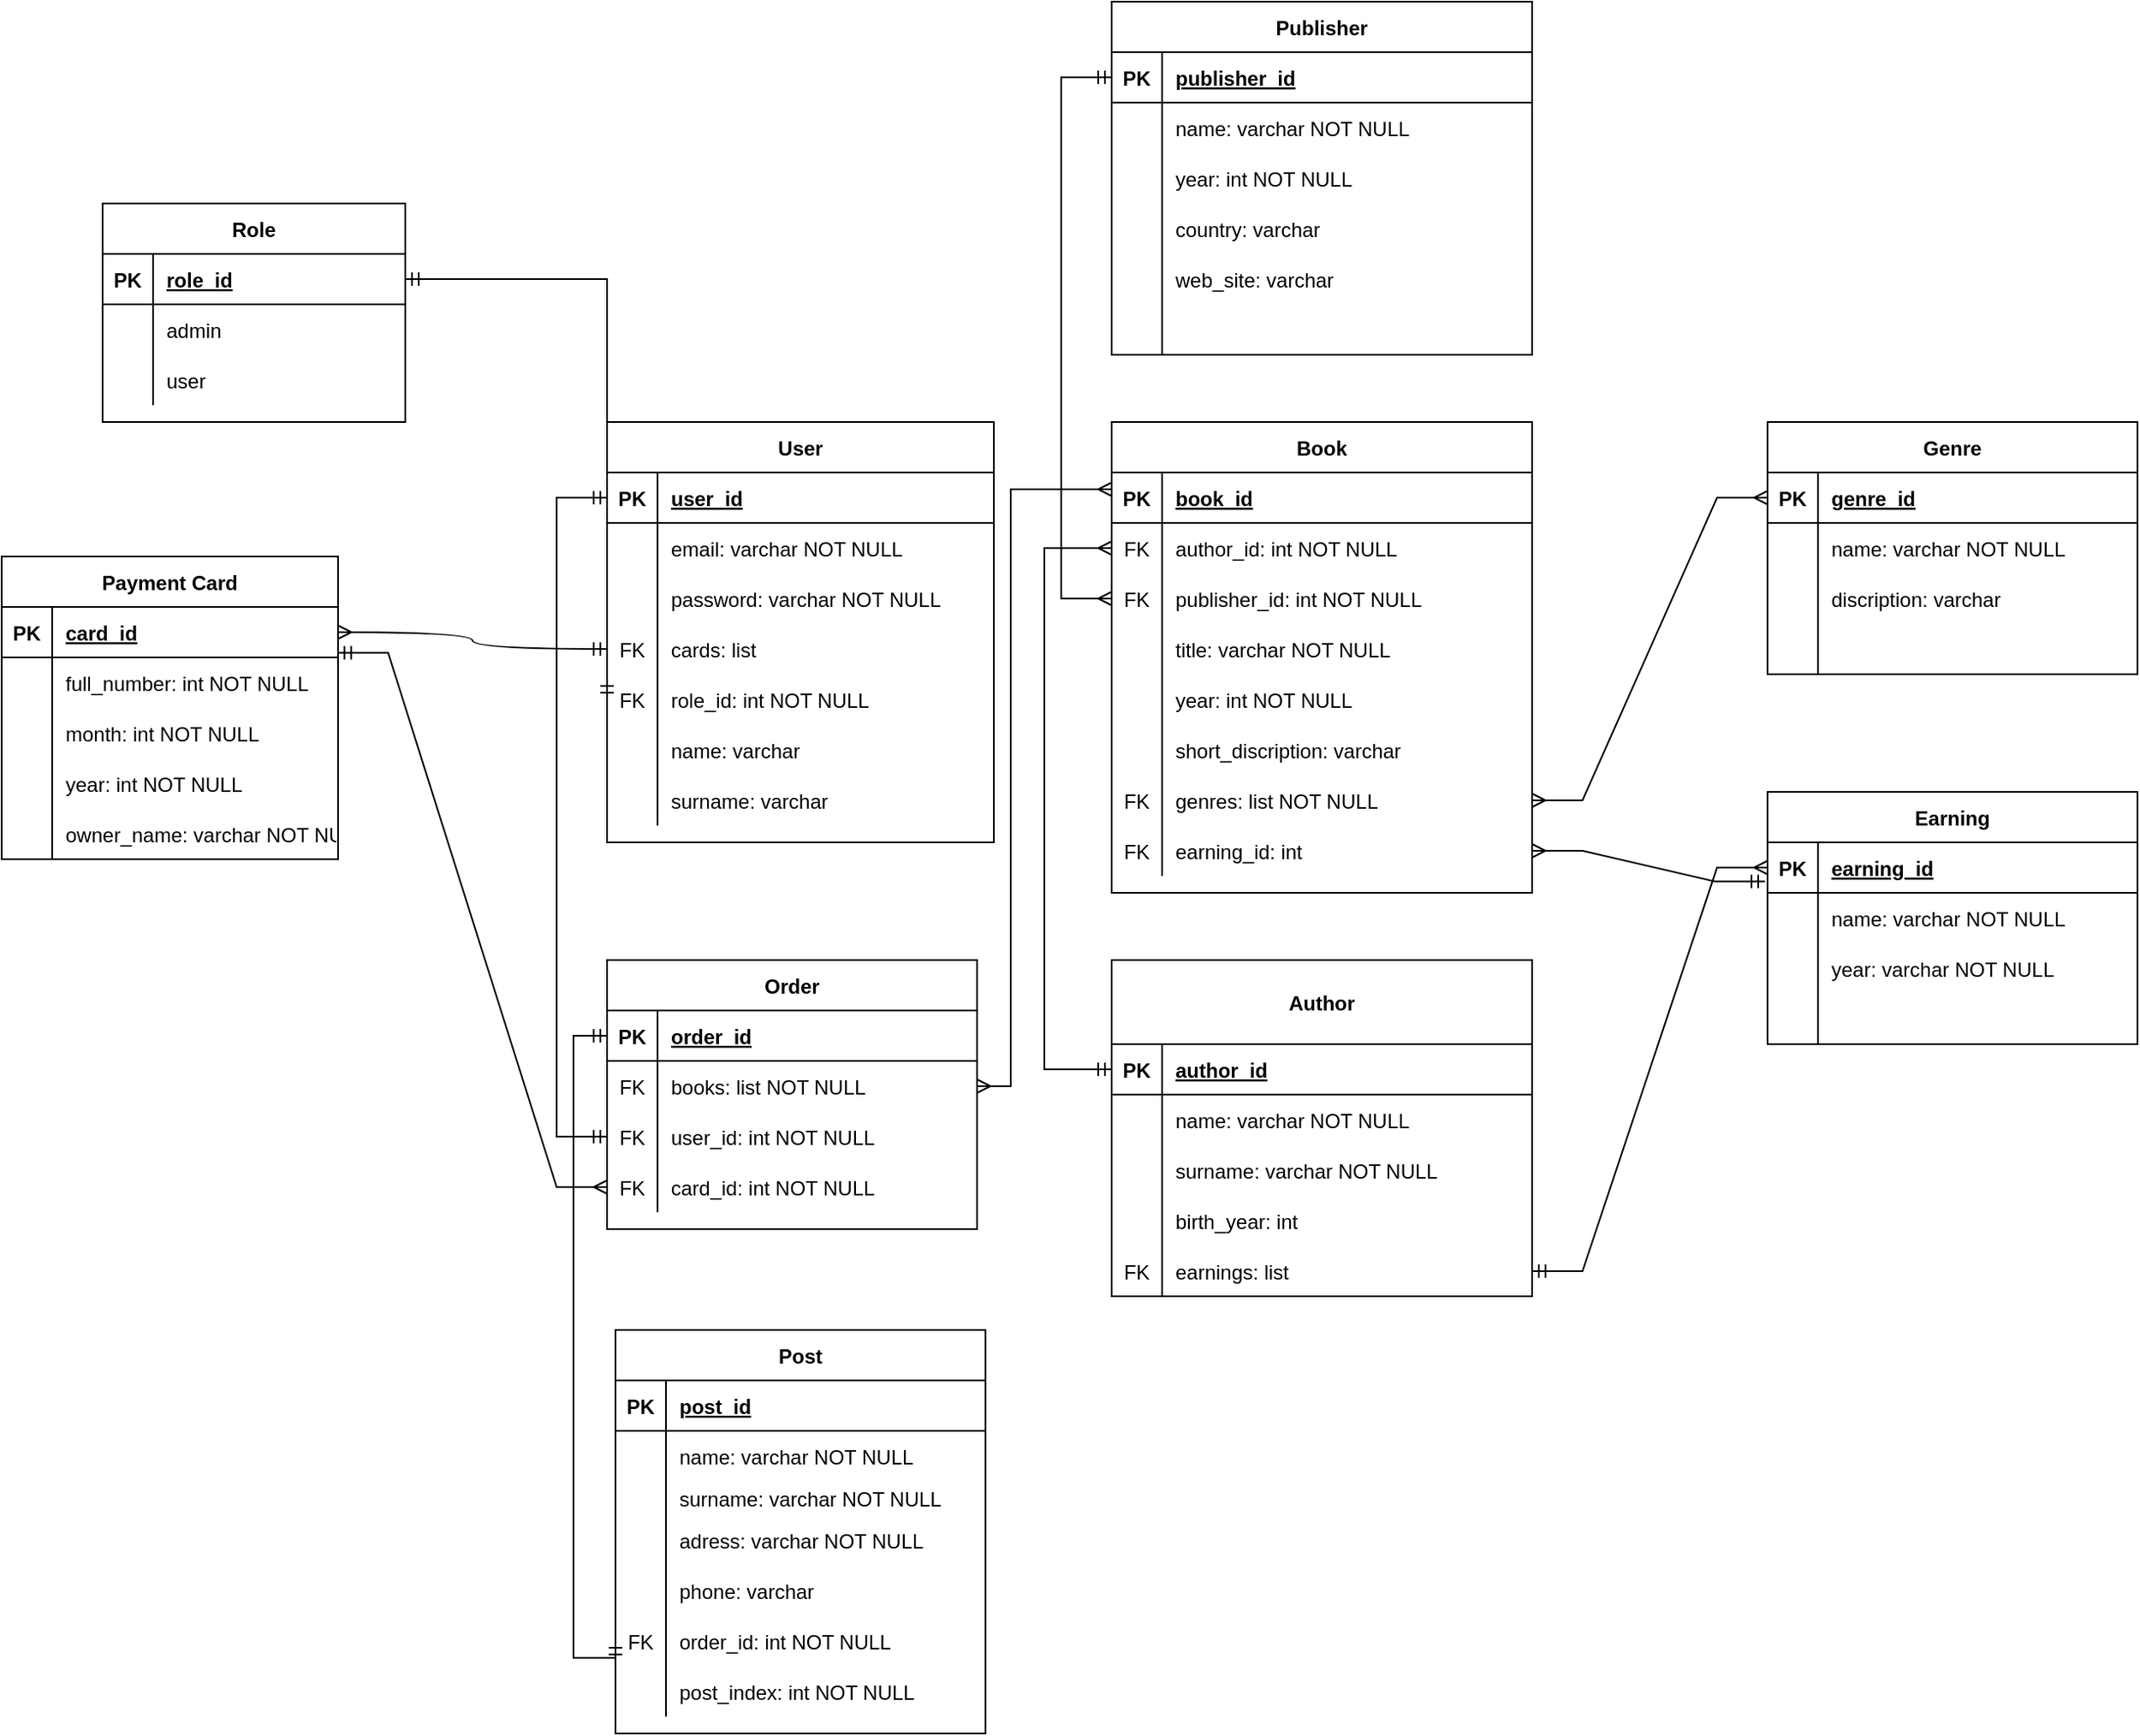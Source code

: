 <mxfile version="20.4.0" type="device"><diagram id="0FWk7_e_1blwGvXD9m4Y" name="Страница 1"><mxGraphModel dx="1864" dy="588" grid="1" gridSize="10" guides="1" tooltips="1" connect="1" arrows="1" fold="1" page="1" pageScale="1" pageWidth="827" pageHeight="1169" math="0" shadow="0"><root><mxCell id="0"/><mxCell id="1" parent="0"/><mxCell id="zMIepwI9frccXmEQy1kb-15" value="User" style="shape=table;startSize=30;container=1;collapsible=1;childLayout=tableLayout;fixedRows=1;rowLines=0;fontStyle=1;align=center;resizeLast=1;" parent="1" vertex="1"><mxGeometry x="260" y="340" width="230" height="250" as="geometry"/></mxCell><mxCell id="zMIepwI9frccXmEQy1kb-16" value="" style="shape=tableRow;horizontal=0;startSize=0;swimlaneHead=0;swimlaneBody=0;fillColor=none;collapsible=0;dropTarget=0;points=[[0,0.5],[1,0.5]];portConstraint=eastwest;top=0;left=0;right=0;bottom=1;" parent="zMIepwI9frccXmEQy1kb-15" vertex="1"><mxGeometry y="30" width="230" height="30" as="geometry"/></mxCell><mxCell id="zMIepwI9frccXmEQy1kb-17" value="PK" style="shape=partialRectangle;connectable=0;fillColor=none;top=0;left=0;bottom=0;right=0;fontStyle=1;overflow=hidden;" parent="zMIepwI9frccXmEQy1kb-16" vertex="1"><mxGeometry width="30" height="30" as="geometry"><mxRectangle width="30" height="30" as="alternateBounds"/></mxGeometry></mxCell><mxCell id="zMIepwI9frccXmEQy1kb-18" value="user_id" style="shape=partialRectangle;connectable=0;fillColor=none;top=0;left=0;bottom=0;right=0;align=left;spacingLeft=6;fontStyle=5;overflow=hidden;" parent="zMIepwI9frccXmEQy1kb-16" vertex="1"><mxGeometry x="30" width="200" height="30" as="geometry"><mxRectangle width="200" height="30" as="alternateBounds"/></mxGeometry></mxCell><mxCell id="zMIepwI9frccXmEQy1kb-19" value="" style="shape=tableRow;horizontal=0;startSize=0;swimlaneHead=0;swimlaneBody=0;fillColor=none;collapsible=0;dropTarget=0;points=[[0,0.5],[1,0.5]];portConstraint=eastwest;top=0;left=0;right=0;bottom=0;" parent="zMIepwI9frccXmEQy1kb-15" vertex="1"><mxGeometry y="60" width="230" height="30" as="geometry"/></mxCell><mxCell id="zMIepwI9frccXmEQy1kb-20" value="" style="shape=partialRectangle;connectable=0;fillColor=none;top=0;left=0;bottom=0;right=0;editable=1;overflow=hidden;" parent="zMIepwI9frccXmEQy1kb-19" vertex="1"><mxGeometry width="30" height="30" as="geometry"><mxRectangle width="30" height="30" as="alternateBounds"/></mxGeometry></mxCell><mxCell id="zMIepwI9frccXmEQy1kb-21" value="email: varchar NOT NULL" style="shape=partialRectangle;connectable=0;fillColor=none;top=0;left=0;bottom=0;right=0;align=left;spacingLeft=6;overflow=hidden;" parent="zMIepwI9frccXmEQy1kb-19" vertex="1"><mxGeometry x="30" width="200" height="30" as="geometry"><mxRectangle width="200" height="30" as="alternateBounds"/></mxGeometry></mxCell><mxCell id="zMIepwI9frccXmEQy1kb-22" value="" style="shape=tableRow;horizontal=0;startSize=0;swimlaneHead=0;swimlaneBody=0;fillColor=none;collapsible=0;dropTarget=0;points=[[0,0.5],[1,0.5]];portConstraint=eastwest;top=0;left=0;right=0;bottom=0;" parent="zMIepwI9frccXmEQy1kb-15" vertex="1"><mxGeometry y="90" width="230" height="30" as="geometry"/></mxCell><mxCell id="zMIepwI9frccXmEQy1kb-23" value="" style="shape=partialRectangle;connectable=0;fillColor=none;top=0;left=0;bottom=0;right=0;editable=1;overflow=hidden;" parent="zMIepwI9frccXmEQy1kb-22" vertex="1"><mxGeometry width="30" height="30" as="geometry"><mxRectangle width="30" height="30" as="alternateBounds"/></mxGeometry></mxCell><mxCell id="zMIepwI9frccXmEQy1kb-24" value="password: varchar NOT NULL" style="shape=partialRectangle;connectable=0;fillColor=none;top=0;left=0;bottom=0;right=0;align=left;spacingLeft=6;overflow=hidden;" parent="zMIepwI9frccXmEQy1kb-22" vertex="1"><mxGeometry x="30" width="200" height="30" as="geometry"><mxRectangle width="200" height="30" as="alternateBounds"/></mxGeometry></mxCell><mxCell id="zMIepwI9frccXmEQy1kb-25" value="" style="shape=tableRow;horizontal=0;startSize=0;swimlaneHead=0;swimlaneBody=0;fillColor=none;collapsible=0;dropTarget=0;points=[[0,0.5],[1,0.5]];portConstraint=eastwest;top=0;left=0;right=0;bottom=0;" parent="zMIepwI9frccXmEQy1kb-15" vertex="1"><mxGeometry y="120" width="230" height="30" as="geometry"/></mxCell><mxCell id="zMIepwI9frccXmEQy1kb-26" value="FK" style="shape=partialRectangle;connectable=0;fillColor=none;top=0;left=0;bottom=0;right=0;editable=1;overflow=hidden;" parent="zMIepwI9frccXmEQy1kb-25" vertex="1"><mxGeometry width="30" height="30" as="geometry"><mxRectangle width="30" height="30" as="alternateBounds"/></mxGeometry></mxCell><mxCell id="zMIepwI9frccXmEQy1kb-27" value="cards: list" style="shape=partialRectangle;connectable=0;fillColor=none;top=0;left=0;bottom=0;right=0;align=left;spacingLeft=6;overflow=hidden;" parent="zMIepwI9frccXmEQy1kb-25" vertex="1"><mxGeometry x="30" width="200" height="30" as="geometry"><mxRectangle width="200" height="30" as="alternateBounds"/></mxGeometry></mxCell><mxCell id="zMIepwI9frccXmEQy1kb-153" style="shape=tableRow;horizontal=0;startSize=0;swimlaneHead=0;swimlaneBody=0;fillColor=none;collapsible=0;dropTarget=0;points=[[0,0.5],[1,0.5]];portConstraint=eastwest;top=0;left=0;right=0;bottom=0;" parent="zMIepwI9frccXmEQy1kb-15" vertex="1"><mxGeometry y="150" width="230" height="30" as="geometry"/></mxCell><mxCell id="zMIepwI9frccXmEQy1kb-154" value="FK" style="shape=partialRectangle;connectable=0;fillColor=none;top=0;left=0;bottom=0;right=0;editable=1;overflow=hidden;" parent="zMIepwI9frccXmEQy1kb-153" vertex="1"><mxGeometry width="30" height="30" as="geometry"><mxRectangle width="30" height="30" as="alternateBounds"/></mxGeometry></mxCell><mxCell id="zMIepwI9frccXmEQy1kb-155" value="role_id: int NOT NULL" style="shape=partialRectangle;connectable=0;fillColor=none;top=0;left=0;bottom=0;right=0;align=left;spacingLeft=6;overflow=hidden;" parent="zMIepwI9frccXmEQy1kb-153" vertex="1"><mxGeometry x="30" width="200" height="30" as="geometry"><mxRectangle width="200" height="30" as="alternateBounds"/></mxGeometry></mxCell><mxCell id="zMIepwI9frccXmEQy1kb-178" style="shape=tableRow;horizontal=0;startSize=0;swimlaneHead=0;swimlaneBody=0;fillColor=none;collapsible=0;dropTarget=0;points=[[0,0.5],[1,0.5]];portConstraint=eastwest;top=0;left=0;right=0;bottom=0;" parent="zMIepwI9frccXmEQy1kb-15" vertex="1"><mxGeometry y="180" width="230" height="30" as="geometry"/></mxCell><mxCell id="zMIepwI9frccXmEQy1kb-179" style="shape=partialRectangle;connectable=0;fillColor=none;top=0;left=0;bottom=0;right=0;editable=1;overflow=hidden;" parent="zMIepwI9frccXmEQy1kb-178" vertex="1"><mxGeometry width="30" height="30" as="geometry"><mxRectangle width="30" height="30" as="alternateBounds"/></mxGeometry></mxCell><mxCell id="zMIepwI9frccXmEQy1kb-180" value="name: varchar" style="shape=partialRectangle;connectable=0;fillColor=none;top=0;left=0;bottom=0;right=0;align=left;spacingLeft=6;overflow=hidden;" parent="zMIepwI9frccXmEQy1kb-178" vertex="1"><mxGeometry x="30" width="200" height="30" as="geometry"><mxRectangle width="200" height="30" as="alternateBounds"/></mxGeometry></mxCell><mxCell id="zMIepwI9frccXmEQy1kb-181" style="shape=tableRow;horizontal=0;startSize=0;swimlaneHead=0;swimlaneBody=0;fillColor=none;collapsible=0;dropTarget=0;points=[[0,0.5],[1,0.5]];portConstraint=eastwest;top=0;left=0;right=0;bottom=0;" parent="zMIepwI9frccXmEQy1kb-15" vertex="1"><mxGeometry y="210" width="230" height="30" as="geometry"/></mxCell><mxCell id="zMIepwI9frccXmEQy1kb-182" style="shape=partialRectangle;connectable=0;fillColor=none;top=0;left=0;bottom=0;right=0;editable=1;overflow=hidden;" parent="zMIepwI9frccXmEQy1kb-181" vertex="1"><mxGeometry width="30" height="30" as="geometry"><mxRectangle width="30" height="30" as="alternateBounds"/></mxGeometry></mxCell><mxCell id="zMIepwI9frccXmEQy1kb-183" value="surname: varchar" style="shape=partialRectangle;connectable=0;fillColor=none;top=0;left=0;bottom=0;right=0;align=left;spacingLeft=6;overflow=hidden;" parent="zMIepwI9frccXmEQy1kb-181" vertex="1"><mxGeometry x="30" width="200" height="30" as="geometry"><mxRectangle width="200" height="30" as="alternateBounds"/></mxGeometry></mxCell><mxCell id="zMIepwI9frccXmEQy1kb-28" value="Payment Card" style="shape=table;startSize=30;container=1;collapsible=1;childLayout=tableLayout;fixedRows=1;rowLines=0;fontStyle=1;align=center;resizeLast=1;swimlaneLine=1;" parent="1" vertex="1"><mxGeometry x="-100" y="420" width="200" height="180" as="geometry"/></mxCell><mxCell id="zMIepwI9frccXmEQy1kb-29" value="" style="shape=tableRow;horizontal=0;startSize=0;swimlaneHead=0;swimlaneBody=0;fillColor=none;collapsible=0;dropTarget=0;points=[[0,0.5],[1,0.5]];portConstraint=eastwest;top=0;left=0;right=0;bottom=1;" parent="zMIepwI9frccXmEQy1kb-28" vertex="1"><mxGeometry y="30" width="200" height="30" as="geometry"/></mxCell><mxCell id="zMIepwI9frccXmEQy1kb-30" value="PK" style="shape=partialRectangle;connectable=0;fillColor=none;top=0;left=0;bottom=0;right=0;fontStyle=1;overflow=hidden;" parent="zMIepwI9frccXmEQy1kb-29" vertex="1"><mxGeometry width="30" height="30" as="geometry"><mxRectangle width="30" height="30" as="alternateBounds"/></mxGeometry></mxCell><mxCell id="zMIepwI9frccXmEQy1kb-31" value="card_id" style="shape=partialRectangle;connectable=0;fillColor=none;top=0;left=0;bottom=0;right=0;align=left;spacingLeft=6;fontStyle=5;overflow=hidden;" parent="zMIepwI9frccXmEQy1kb-29" vertex="1"><mxGeometry x="30" width="170" height="30" as="geometry"><mxRectangle width="170" height="30" as="alternateBounds"/></mxGeometry></mxCell><mxCell id="zMIepwI9frccXmEQy1kb-32" value="" style="shape=tableRow;horizontal=0;startSize=0;swimlaneHead=0;swimlaneBody=0;fillColor=none;collapsible=0;dropTarget=0;points=[[0,0.5],[1,0.5]];portConstraint=eastwest;top=0;left=0;right=0;bottom=0;" parent="zMIepwI9frccXmEQy1kb-28" vertex="1"><mxGeometry y="60" width="200" height="30" as="geometry"/></mxCell><mxCell id="zMIepwI9frccXmEQy1kb-33" value="" style="shape=partialRectangle;connectable=0;fillColor=none;top=0;left=0;bottom=0;right=0;editable=1;overflow=hidden;" parent="zMIepwI9frccXmEQy1kb-32" vertex="1"><mxGeometry width="30" height="30" as="geometry"><mxRectangle width="30" height="30" as="alternateBounds"/></mxGeometry></mxCell><mxCell id="zMIepwI9frccXmEQy1kb-34" value="full_number: int NOT NULL" style="shape=partialRectangle;connectable=0;fillColor=none;top=0;left=0;bottom=0;right=0;align=left;spacingLeft=6;overflow=hidden;" parent="zMIepwI9frccXmEQy1kb-32" vertex="1"><mxGeometry x="30" width="170" height="30" as="geometry"><mxRectangle width="170" height="30" as="alternateBounds"/></mxGeometry></mxCell><mxCell id="zMIepwI9frccXmEQy1kb-35" value="" style="shape=tableRow;horizontal=0;startSize=0;swimlaneHead=0;swimlaneBody=0;fillColor=none;collapsible=0;dropTarget=0;points=[[0,0.5],[1,0.5]];portConstraint=eastwest;top=0;left=0;right=0;bottom=0;" parent="zMIepwI9frccXmEQy1kb-28" vertex="1"><mxGeometry y="90" width="200" height="30" as="geometry"/></mxCell><mxCell id="zMIepwI9frccXmEQy1kb-36" value="" style="shape=partialRectangle;connectable=0;fillColor=none;top=0;left=0;bottom=0;right=0;editable=1;overflow=hidden;" parent="zMIepwI9frccXmEQy1kb-35" vertex="1"><mxGeometry width="30" height="30" as="geometry"><mxRectangle width="30" height="30" as="alternateBounds"/></mxGeometry></mxCell><mxCell id="zMIepwI9frccXmEQy1kb-37" value="month: int NOT NULL" style="shape=partialRectangle;connectable=0;fillColor=none;top=0;left=0;bottom=0;right=0;align=left;spacingLeft=6;overflow=hidden;" parent="zMIepwI9frccXmEQy1kb-35" vertex="1"><mxGeometry x="30" width="170" height="30" as="geometry"><mxRectangle width="170" height="30" as="alternateBounds"/></mxGeometry></mxCell><mxCell id="zMIepwI9frccXmEQy1kb-38" value="" style="shape=tableRow;horizontal=0;startSize=0;swimlaneHead=0;swimlaneBody=0;fillColor=none;collapsible=0;dropTarget=0;points=[[0,0.5],[1,0.5]];portConstraint=eastwest;top=0;left=0;right=0;bottom=0;" parent="zMIepwI9frccXmEQy1kb-28" vertex="1"><mxGeometry y="120" width="200" height="30" as="geometry"/></mxCell><mxCell id="zMIepwI9frccXmEQy1kb-39" value="" style="shape=partialRectangle;connectable=0;fillColor=none;top=0;left=0;bottom=0;right=0;editable=1;overflow=hidden;" parent="zMIepwI9frccXmEQy1kb-38" vertex="1"><mxGeometry width="30" height="30" as="geometry"><mxRectangle width="30" height="30" as="alternateBounds"/></mxGeometry></mxCell><mxCell id="zMIepwI9frccXmEQy1kb-40" value="year: int NOT NULL" style="shape=partialRectangle;connectable=0;fillColor=none;top=0;left=0;bottom=0;right=0;align=left;spacingLeft=6;overflow=hidden;" parent="zMIepwI9frccXmEQy1kb-38" vertex="1"><mxGeometry x="30" width="170" height="30" as="geometry"><mxRectangle width="170" height="30" as="alternateBounds"/></mxGeometry></mxCell><mxCell id="zMIepwI9frccXmEQy1kb-147" style="shape=tableRow;horizontal=0;startSize=0;swimlaneHead=0;swimlaneBody=0;fillColor=none;collapsible=0;dropTarget=0;points=[[0,0.5],[1,0.5]];portConstraint=eastwest;top=0;left=0;right=0;bottom=0;" parent="zMIepwI9frccXmEQy1kb-28" vertex="1"><mxGeometry y="150" width="200" height="30" as="geometry"/></mxCell><mxCell id="zMIepwI9frccXmEQy1kb-148" style="shape=partialRectangle;connectable=0;fillColor=none;top=0;left=0;bottom=0;right=0;editable=1;overflow=hidden;" parent="zMIepwI9frccXmEQy1kb-147" vertex="1"><mxGeometry width="30" height="30" as="geometry"><mxRectangle width="30" height="30" as="alternateBounds"/></mxGeometry></mxCell><mxCell id="zMIepwI9frccXmEQy1kb-149" value="owner_name: varchar NOT NULL" style="shape=partialRectangle;connectable=0;fillColor=none;top=0;left=0;bottom=0;right=0;align=left;spacingLeft=6;overflow=hidden;" parent="zMIepwI9frccXmEQy1kb-147" vertex="1"><mxGeometry x="30" width="170" height="30" as="geometry"><mxRectangle width="170" height="30" as="alternateBounds"/></mxGeometry></mxCell><mxCell id="zMIepwI9frccXmEQy1kb-41" value="Book" style="shape=table;startSize=30;container=1;collapsible=1;childLayout=tableLayout;fixedRows=1;rowLines=0;fontStyle=1;align=center;resizeLast=1;" parent="1" vertex="1"><mxGeometry x="560" y="340" width="250" height="280" as="geometry"/></mxCell><mxCell id="zMIepwI9frccXmEQy1kb-42" value="" style="shape=tableRow;horizontal=0;startSize=0;swimlaneHead=0;swimlaneBody=0;fillColor=none;collapsible=0;dropTarget=0;points=[[0,0.5],[1,0.5]];portConstraint=eastwest;top=0;left=0;right=0;bottom=1;" parent="zMIepwI9frccXmEQy1kb-41" vertex="1"><mxGeometry y="30" width="250" height="30" as="geometry"/></mxCell><mxCell id="zMIepwI9frccXmEQy1kb-43" value="PK" style="shape=partialRectangle;connectable=0;fillColor=none;top=0;left=0;bottom=0;right=0;fontStyle=1;overflow=hidden;" parent="zMIepwI9frccXmEQy1kb-42" vertex="1"><mxGeometry width="30" height="30" as="geometry"><mxRectangle width="30" height="30" as="alternateBounds"/></mxGeometry></mxCell><mxCell id="zMIepwI9frccXmEQy1kb-44" value="book_id" style="shape=partialRectangle;connectable=0;fillColor=none;top=0;left=0;bottom=0;right=0;align=left;spacingLeft=6;fontStyle=5;overflow=hidden;" parent="zMIepwI9frccXmEQy1kb-42" vertex="1"><mxGeometry x="30" width="220" height="30" as="geometry"><mxRectangle width="220" height="30" as="alternateBounds"/></mxGeometry></mxCell><mxCell id="zMIepwI9frccXmEQy1kb-45" value="" style="shape=tableRow;horizontal=0;startSize=0;swimlaneHead=0;swimlaneBody=0;fillColor=none;collapsible=0;dropTarget=0;points=[[0,0.5],[1,0.5]];portConstraint=eastwest;top=0;left=0;right=0;bottom=0;" parent="zMIepwI9frccXmEQy1kb-41" vertex="1"><mxGeometry y="60" width="250" height="30" as="geometry"/></mxCell><mxCell id="zMIepwI9frccXmEQy1kb-46" value="FK" style="shape=partialRectangle;connectable=0;fillColor=none;top=0;left=0;bottom=0;right=0;editable=1;overflow=hidden;" parent="zMIepwI9frccXmEQy1kb-45" vertex="1"><mxGeometry width="30" height="30" as="geometry"><mxRectangle width="30" height="30" as="alternateBounds"/></mxGeometry></mxCell><mxCell id="zMIepwI9frccXmEQy1kb-47" value="author_id: int NOT NULL" style="shape=partialRectangle;connectable=0;fillColor=none;top=0;left=0;bottom=0;right=0;align=left;spacingLeft=6;overflow=hidden;" parent="zMIepwI9frccXmEQy1kb-45" vertex="1"><mxGeometry x="30" width="220" height="30" as="geometry"><mxRectangle width="220" height="30" as="alternateBounds"/></mxGeometry></mxCell><mxCell id="zMIepwI9frccXmEQy1kb-212" style="shape=tableRow;horizontal=0;startSize=0;swimlaneHead=0;swimlaneBody=0;fillColor=none;collapsible=0;dropTarget=0;points=[[0,0.5],[1,0.5]];portConstraint=eastwest;top=0;left=0;right=0;bottom=0;" parent="zMIepwI9frccXmEQy1kb-41" vertex="1"><mxGeometry y="90" width="250" height="30" as="geometry"/></mxCell><mxCell id="zMIepwI9frccXmEQy1kb-213" value="FK" style="shape=partialRectangle;connectable=0;fillColor=none;top=0;left=0;bottom=0;right=0;editable=1;overflow=hidden;" parent="zMIepwI9frccXmEQy1kb-212" vertex="1"><mxGeometry width="30" height="30" as="geometry"><mxRectangle width="30" height="30" as="alternateBounds"/></mxGeometry></mxCell><mxCell id="zMIepwI9frccXmEQy1kb-214" value="publisher_id: int NOT NULL" style="shape=partialRectangle;connectable=0;fillColor=none;top=0;left=0;bottom=0;right=0;align=left;spacingLeft=6;overflow=hidden;" parent="zMIepwI9frccXmEQy1kb-212" vertex="1"><mxGeometry x="30" width="220" height="30" as="geometry"><mxRectangle width="220" height="30" as="alternateBounds"/></mxGeometry></mxCell><mxCell id="zMIepwI9frccXmEQy1kb-48" value="" style="shape=tableRow;horizontal=0;startSize=0;swimlaneHead=0;swimlaneBody=0;fillColor=none;collapsible=0;dropTarget=0;points=[[0,0.5],[1,0.5]];portConstraint=eastwest;top=0;left=0;right=0;bottom=0;" parent="zMIepwI9frccXmEQy1kb-41" vertex="1"><mxGeometry y="120" width="250" height="30" as="geometry"/></mxCell><mxCell id="zMIepwI9frccXmEQy1kb-49" value="" style="shape=partialRectangle;connectable=0;fillColor=none;top=0;left=0;bottom=0;right=0;editable=1;overflow=hidden;" parent="zMIepwI9frccXmEQy1kb-48" vertex="1"><mxGeometry width="30" height="30" as="geometry"><mxRectangle width="30" height="30" as="alternateBounds"/></mxGeometry></mxCell><mxCell id="zMIepwI9frccXmEQy1kb-50" value="title: varchar NOT NULL" style="shape=partialRectangle;connectable=0;fillColor=none;top=0;left=0;bottom=0;right=0;align=left;spacingLeft=6;overflow=hidden;" parent="zMIepwI9frccXmEQy1kb-48" vertex="1"><mxGeometry x="30" width="220" height="30" as="geometry"><mxRectangle width="220" height="30" as="alternateBounds"/></mxGeometry></mxCell><mxCell id="zMIepwI9frccXmEQy1kb-51" value="" style="shape=tableRow;horizontal=0;startSize=0;swimlaneHead=0;swimlaneBody=0;fillColor=none;collapsible=0;dropTarget=0;points=[[0,0.5],[1,0.5]];portConstraint=eastwest;top=0;left=0;right=0;bottom=0;" parent="zMIepwI9frccXmEQy1kb-41" vertex="1"><mxGeometry y="150" width="250" height="30" as="geometry"/></mxCell><mxCell id="zMIepwI9frccXmEQy1kb-52" value="" style="shape=partialRectangle;connectable=0;fillColor=none;top=0;left=0;bottom=0;right=0;editable=1;overflow=hidden;" parent="zMIepwI9frccXmEQy1kb-51" vertex="1"><mxGeometry width="30" height="30" as="geometry"><mxRectangle width="30" height="30" as="alternateBounds"/></mxGeometry></mxCell><mxCell id="zMIepwI9frccXmEQy1kb-53" value="year: int NOT NULL" style="shape=partialRectangle;connectable=0;fillColor=none;top=0;left=0;bottom=0;right=0;align=left;spacingLeft=6;overflow=hidden;" parent="zMIepwI9frccXmEQy1kb-51" vertex="1"><mxGeometry x="30" width="220" height="30" as="geometry"><mxRectangle width="220" height="30" as="alternateBounds"/></mxGeometry></mxCell><mxCell id="zMIepwI9frccXmEQy1kb-193" style="shape=tableRow;horizontal=0;startSize=0;swimlaneHead=0;swimlaneBody=0;fillColor=none;collapsible=0;dropTarget=0;points=[[0,0.5],[1,0.5]];portConstraint=eastwest;top=0;left=0;right=0;bottom=0;" parent="zMIepwI9frccXmEQy1kb-41" vertex="1"><mxGeometry y="180" width="250" height="30" as="geometry"/></mxCell><mxCell id="zMIepwI9frccXmEQy1kb-194" value="" style="shape=partialRectangle;connectable=0;fillColor=none;top=0;left=0;bottom=0;right=0;editable=1;overflow=hidden;" parent="zMIepwI9frccXmEQy1kb-193" vertex="1"><mxGeometry width="30" height="30" as="geometry"><mxRectangle width="30" height="30" as="alternateBounds"/></mxGeometry></mxCell><mxCell id="zMIepwI9frccXmEQy1kb-195" value="short_discription: varchar" style="shape=partialRectangle;connectable=0;fillColor=none;top=0;left=0;bottom=0;right=0;align=left;spacingLeft=6;overflow=hidden;" parent="zMIepwI9frccXmEQy1kb-193" vertex="1"><mxGeometry x="30" width="220" height="30" as="geometry"><mxRectangle width="220" height="30" as="alternateBounds"/></mxGeometry></mxCell><mxCell id="zMIepwI9frccXmEQy1kb-199" style="shape=tableRow;horizontal=0;startSize=0;swimlaneHead=0;swimlaneBody=0;fillColor=none;collapsible=0;dropTarget=0;points=[[0,0.5],[1,0.5]];portConstraint=eastwest;top=0;left=0;right=0;bottom=0;" parent="zMIepwI9frccXmEQy1kb-41" vertex="1"><mxGeometry y="210" width="250" height="30" as="geometry"/></mxCell><mxCell id="zMIepwI9frccXmEQy1kb-200" value="FK" style="shape=partialRectangle;connectable=0;fillColor=none;top=0;left=0;bottom=0;right=0;editable=1;overflow=hidden;" parent="zMIepwI9frccXmEQy1kb-199" vertex="1"><mxGeometry width="30" height="30" as="geometry"><mxRectangle width="30" height="30" as="alternateBounds"/></mxGeometry></mxCell><mxCell id="zMIepwI9frccXmEQy1kb-201" value="genres: list NOT NULL" style="shape=partialRectangle;connectable=0;fillColor=none;top=0;left=0;bottom=0;right=0;align=left;spacingLeft=6;overflow=hidden;" parent="zMIepwI9frccXmEQy1kb-199" vertex="1"><mxGeometry x="30" width="220" height="30" as="geometry"><mxRectangle width="220" height="30" as="alternateBounds"/></mxGeometry></mxCell><mxCell id="zMIepwI9frccXmEQy1kb-244" style="shape=tableRow;horizontal=0;startSize=0;swimlaneHead=0;swimlaneBody=0;fillColor=none;collapsible=0;dropTarget=0;points=[[0,0.5],[1,0.5]];portConstraint=eastwest;top=0;left=0;right=0;bottom=0;" parent="zMIepwI9frccXmEQy1kb-41" vertex="1"><mxGeometry y="240" width="250" height="30" as="geometry"/></mxCell><mxCell id="zMIepwI9frccXmEQy1kb-245" value="FK" style="shape=partialRectangle;connectable=0;fillColor=none;top=0;left=0;bottom=0;right=0;editable=1;overflow=hidden;" parent="zMIepwI9frccXmEQy1kb-244" vertex="1"><mxGeometry width="30" height="30" as="geometry"><mxRectangle width="30" height="30" as="alternateBounds"/></mxGeometry></mxCell><mxCell id="zMIepwI9frccXmEQy1kb-246" value="earning_id: int" style="shape=partialRectangle;connectable=0;fillColor=none;top=0;left=0;bottom=0;right=0;align=left;spacingLeft=6;overflow=hidden;" parent="zMIepwI9frccXmEQy1kb-244" vertex="1"><mxGeometry x="30" width="220" height="30" as="geometry"><mxRectangle width="220" height="30" as="alternateBounds"/></mxGeometry></mxCell><mxCell id="zMIepwI9frccXmEQy1kb-54" value="Author" style="shape=table;startSize=50;container=1;collapsible=1;childLayout=tableLayout;fixedRows=1;rowLines=0;fontStyle=1;align=center;resizeLast=1;" parent="1" vertex="1"><mxGeometry x="560" y="660" width="250" height="200" as="geometry"/></mxCell><mxCell id="zMIepwI9frccXmEQy1kb-55" value="" style="shape=tableRow;horizontal=0;startSize=0;swimlaneHead=0;swimlaneBody=0;fillColor=none;collapsible=0;dropTarget=0;points=[[0,0.5],[1,0.5]];portConstraint=eastwest;top=0;left=0;right=0;bottom=1;" parent="zMIepwI9frccXmEQy1kb-54" vertex="1"><mxGeometry y="50" width="250" height="30" as="geometry"/></mxCell><mxCell id="zMIepwI9frccXmEQy1kb-56" value="PK" style="shape=partialRectangle;connectable=0;fillColor=none;top=0;left=0;bottom=0;right=0;fontStyle=1;overflow=hidden;" parent="zMIepwI9frccXmEQy1kb-55" vertex="1"><mxGeometry width="30" height="30" as="geometry"><mxRectangle width="30" height="30" as="alternateBounds"/></mxGeometry></mxCell><mxCell id="zMIepwI9frccXmEQy1kb-57" value="author_id" style="shape=partialRectangle;connectable=0;fillColor=none;top=0;left=0;bottom=0;right=0;align=left;spacingLeft=6;fontStyle=5;overflow=hidden;" parent="zMIepwI9frccXmEQy1kb-55" vertex="1"><mxGeometry x="30" width="220" height="30" as="geometry"><mxRectangle width="220" height="30" as="alternateBounds"/></mxGeometry></mxCell><mxCell id="zMIepwI9frccXmEQy1kb-58" value="" style="shape=tableRow;horizontal=0;startSize=0;swimlaneHead=0;swimlaneBody=0;fillColor=none;collapsible=0;dropTarget=0;points=[[0,0.5],[1,0.5]];portConstraint=eastwest;top=0;left=0;right=0;bottom=0;" parent="zMIepwI9frccXmEQy1kb-54" vertex="1"><mxGeometry y="80" width="250" height="30" as="geometry"/></mxCell><mxCell id="zMIepwI9frccXmEQy1kb-59" value="" style="shape=partialRectangle;connectable=0;fillColor=none;top=0;left=0;bottom=0;right=0;editable=1;overflow=hidden;" parent="zMIepwI9frccXmEQy1kb-58" vertex="1"><mxGeometry width="30" height="30" as="geometry"><mxRectangle width="30" height="30" as="alternateBounds"/></mxGeometry></mxCell><mxCell id="zMIepwI9frccXmEQy1kb-60" value="name: varchar NOT NULL" style="shape=partialRectangle;connectable=0;fillColor=none;top=0;left=0;bottom=0;right=0;align=left;spacingLeft=6;overflow=hidden;" parent="zMIepwI9frccXmEQy1kb-58" vertex="1"><mxGeometry x="30" width="220" height="30" as="geometry"><mxRectangle width="220" height="30" as="alternateBounds"/></mxGeometry></mxCell><mxCell id="zMIepwI9frccXmEQy1kb-61" value="" style="shape=tableRow;horizontal=0;startSize=0;swimlaneHead=0;swimlaneBody=0;fillColor=none;collapsible=0;dropTarget=0;points=[[0,0.5],[1,0.5]];portConstraint=eastwest;top=0;left=0;right=0;bottom=0;" parent="zMIepwI9frccXmEQy1kb-54" vertex="1"><mxGeometry y="110" width="250" height="30" as="geometry"/></mxCell><mxCell id="zMIepwI9frccXmEQy1kb-62" value="" style="shape=partialRectangle;connectable=0;fillColor=none;top=0;left=0;bottom=0;right=0;editable=1;overflow=hidden;" parent="zMIepwI9frccXmEQy1kb-61" vertex="1"><mxGeometry width="30" height="30" as="geometry"><mxRectangle width="30" height="30" as="alternateBounds"/></mxGeometry></mxCell><mxCell id="zMIepwI9frccXmEQy1kb-63" value="surname: varchar NOT NULL" style="shape=partialRectangle;connectable=0;fillColor=none;top=0;left=0;bottom=0;right=0;align=left;spacingLeft=6;overflow=hidden;" parent="zMIepwI9frccXmEQy1kb-61" vertex="1"><mxGeometry x="30" width="220" height="30" as="geometry"><mxRectangle width="220" height="30" as="alternateBounds"/></mxGeometry></mxCell><mxCell id="zMIepwI9frccXmEQy1kb-64" value="" style="shape=tableRow;horizontal=0;startSize=0;swimlaneHead=0;swimlaneBody=0;fillColor=none;collapsible=0;dropTarget=0;points=[[0,0.5],[1,0.5]];portConstraint=eastwest;top=0;left=0;right=0;bottom=0;" parent="zMIepwI9frccXmEQy1kb-54" vertex="1"><mxGeometry y="140" width="250" height="30" as="geometry"/></mxCell><mxCell id="zMIepwI9frccXmEQy1kb-65" value="" style="shape=partialRectangle;connectable=0;fillColor=none;top=0;left=0;bottom=0;right=0;editable=1;overflow=hidden;" parent="zMIepwI9frccXmEQy1kb-64" vertex="1"><mxGeometry width="30" height="30" as="geometry"><mxRectangle width="30" height="30" as="alternateBounds"/></mxGeometry></mxCell><mxCell id="zMIepwI9frccXmEQy1kb-66" value="birth_year: int" style="shape=partialRectangle;connectable=0;fillColor=none;top=0;left=0;bottom=0;right=0;align=left;spacingLeft=6;overflow=hidden;" parent="zMIepwI9frccXmEQy1kb-64" vertex="1"><mxGeometry x="30" width="220" height="30" as="geometry"><mxRectangle width="220" height="30" as="alternateBounds"/></mxGeometry></mxCell><mxCell id="zMIepwI9frccXmEQy1kb-196" style="shape=tableRow;horizontal=0;startSize=0;swimlaneHead=0;swimlaneBody=0;fillColor=none;collapsible=0;dropTarget=0;points=[[0,0.5],[1,0.5]];portConstraint=eastwest;top=0;left=0;right=0;bottom=0;" parent="zMIepwI9frccXmEQy1kb-54" vertex="1"><mxGeometry y="170" width="250" height="30" as="geometry"/></mxCell><mxCell id="zMIepwI9frccXmEQy1kb-197" value="FK" style="shape=partialRectangle;connectable=0;fillColor=none;top=0;left=0;bottom=0;right=0;editable=1;overflow=hidden;" parent="zMIepwI9frccXmEQy1kb-196" vertex="1"><mxGeometry width="30" height="30" as="geometry"><mxRectangle width="30" height="30" as="alternateBounds"/></mxGeometry></mxCell><mxCell id="zMIepwI9frccXmEQy1kb-198" value="earnings: list" style="shape=partialRectangle;connectable=0;fillColor=none;top=0;left=0;bottom=0;right=0;align=left;spacingLeft=6;overflow=hidden;" parent="zMIepwI9frccXmEQy1kb-196" vertex="1"><mxGeometry x="30" width="220" height="30" as="geometry"><mxRectangle width="220" height="30" as="alternateBounds"/></mxGeometry></mxCell><mxCell id="zMIepwI9frccXmEQy1kb-67" value="Publisher" style="shape=table;startSize=30;container=1;collapsible=1;childLayout=tableLayout;fixedRows=1;rowLines=0;fontStyle=1;align=center;resizeLast=1;" parent="1" vertex="1"><mxGeometry x="560" y="90" width="250" height="210" as="geometry"/></mxCell><mxCell id="zMIepwI9frccXmEQy1kb-68" value="" style="shape=tableRow;horizontal=0;startSize=0;swimlaneHead=0;swimlaneBody=0;fillColor=none;collapsible=0;dropTarget=0;points=[[0,0.5],[1,0.5]];portConstraint=eastwest;top=0;left=0;right=0;bottom=1;" parent="zMIepwI9frccXmEQy1kb-67" vertex="1"><mxGeometry y="30" width="250" height="30" as="geometry"/></mxCell><mxCell id="zMIepwI9frccXmEQy1kb-69" value="PK" style="shape=partialRectangle;connectable=0;fillColor=none;top=0;left=0;bottom=0;right=0;fontStyle=1;overflow=hidden;" parent="zMIepwI9frccXmEQy1kb-68" vertex="1"><mxGeometry width="30" height="30" as="geometry"><mxRectangle width="30" height="30" as="alternateBounds"/></mxGeometry></mxCell><mxCell id="zMIepwI9frccXmEQy1kb-70" value="publisher_id" style="shape=partialRectangle;connectable=0;fillColor=none;top=0;left=0;bottom=0;right=0;align=left;spacingLeft=6;fontStyle=5;overflow=hidden;" parent="zMIepwI9frccXmEQy1kb-68" vertex="1"><mxGeometry x="30" width="220" height="30" as="geometry"><mxRectangle width="220" height="30" as="alternateBounds"/></mxGeometry></mxCell><mxCell id="zMIepwI9frccXmEQy1kb-71" value="" style="shape=tableRow;horizontal=0;startSize=0;swimlaneHead=0;swimlaneBody=0;fillColor=none;collapsible=0;dropTarget=0;points=[[0,0.5],[1,0.5]];portConstraint=eastwest;top=0;left=0;right=0;bottom=0;" parent="zMIepwI9frccXmEQy1kb-67" vertex="1"><mxGeometry y="60" width="250" height="30" as="geometry"/></mxCell><mxCell id="zMIepwI9frccXmEQy1kb-72" value="" style="shape=partialRectangle;connectable=0;fillColor=none;top=0;left=0;bottom=0;right=0;editable=1;overflow=hidden;" parent="zMIepwI9frccXmEQy1kb-71" vertex="1"><mxGeometry width="30" height="30" as="geometry"><mxRectangle width="30" height="30" as="alternateBounds"/></mxGeometry></mxCell><mxCell id="zMIepwI9frccXmEQy1kb-73" value="name: varchar NOT NULL" style="shape=partialRectangle;connectable=0;fillColor=none;top=0;left=0;bottom=0;right=0;align=left;spacingLeft=6;overflow=hidden;" parent="zMIepwI9frccXmEQy1kb-71" vertex="1"><mxGeometry x="30" width="220" height="30" as="geometry"><mxRectangle width="220" height="30" as="alternateBounds"/></mxGeometry></mxCell><mxCell id="zMIepwI9frccXmEQy1kb-74" value="" style="shape=tableRow;horizontal=0;startSize=0;swimlaneHead=0;swimlaneBody=0;fillColor=none;collapsible=0;dropTarget=0;points=[[0,0.5],[1,0.5]];portConstraint=eastwest;top=0;left=0;right=0;bottom=0;" parent="zMIepwI9frccXmEQy1kb-67" vertex="1"><mxGeometry y="90" width="250" height="30" as="geometry"/></mxCell><mxCell id="zMIepwI9frccXmEQy1kb-75" value="" style="shape=partialRectangle;connectable=0;fillColor=none;top=0;left=0;bottom=0;right=0;editable=1;overflow=hidden;" parent="zMIepwI9frccXmEQy1kb-74" vertex="1"><mxGeometry width="30" height="30" as="geometry"><mxRectangle width="30" height="30" as="alternateBounds"/></mxGeometry></mxCell><mxCell id="zMIepwI9frccXmEQy1kb-76" value="year: int NOT NULL" style="shape=partialRectangle;connectable=0;fillColor=none;top=0;left=0;bottom=0;right=0;align=left;spacingLeft=6;overflow=hidden;" parent="zMIepwI9frccXmEQy1kb-74" vertex="1"><mxGeometry x="30" width="220" height="30" as="geometry"><mxRectangle width="220" height="30" as="alternateBounds"/></mxGeometry></mxCell><mxCell id="zMIepwI9frccXmEQy1kb-77" value="" style="shape=tableRow;horizontal=0;startSize=0;swimlaneHead=0;swimlaneBody=0;fillColor=none;collapsible=0;dropTarget=0;points=[[0,0.5],[1,0.5]];portConstraint=eastwest;top=0;left=0;right=0;bottom=0;" parent="zMIepwI9frccXmEQy1kb-67" vertex="1"><mxGeometry y="120" width="250" height="30" as="geometry"/></mxCell><mxCell id="zMIepwI9frccXmEQy1kb-78" value="" style="shape=partialRectangle;connectable=0;fillColor=none;top=0;left=0;bottom=0;right=0;editable=1;overflow=hidden;" parent="zMIepwI9frccXmEQy1kb-77" vertex="1"><mxGeometry width="30" height="30" as="geometry"><mxRectangle width="30" height="30" as="alternateBounds"/></mxGeometry></mxCell><mxCell id="zMIepwI9frccXmEQy1kb-79" value="country: varchar" style="shape=partialRectangle;connectable=0;fillColor=none;top=0;left=0;bottom=0;right=0;align=left;spacingLeft=6;overflow=hidden;" parent="zMIepwI9frccXmEQy1kb-77" vertex="1"><mxGeometry x="30" width="220" height="30" as="geometry"><mxRectangle width="220" height="30" as="alternateBounds"/></mxGeometry></mxCell><mxCell id="zMIepwI9frccXmEQy1kb-203" style="shape=tableRow;horizontal=0;startSize=0;swimlaneHead=0;swimlaneBody=0;fillColor=none;collapsible=0;dropTarget=0;points=[[0,0.5],[1,0.5]];portConstraint=eastwest;top=0;left=0;right=0;bottom=0;" parent="zMIepwI9frccXmEQy1kb-67" vertex="1"><mxGeometry y="150" width="250" height="30" as="geometry"/></mxCell><mxCell id="zMIepwI9frccXmEQy1kb-204" style="shape=partialRectangle;connectable=0;fillColor=none;top=0;left=0;bottom=0;right=0;editable=1;overflow=hidden;" parent="zMIepwI9frccXmEQy1kb-203" vertex="1"><mxGeometry width="30" height="30" as="geometry"><mxRectangle width="30" height="30" as="alternateBounds"/></mxGeometry></mxCell><mxCell id="zMIepwI9frccXmEQy1kb-205" value="web_site: varchar " style="shape=partialRectangle;connectable=0;fillColor=none;top=0;left=0;bottom=0;right=0;align=left;spacingLeft=6;overflow=hidden;" parent="zMIepwI9frccXmEQy1kb-203" vertex="1"><mxGeometry x="30" width="220" height="30" as="geometry"><mxRectangle width="220" height="30" as="alternateBounds"/></mxGeometry></mxCell><mxCell id="zMIepwI9frccXmEQy1kb-206" style="shape=tableRow;horizontal=0;startSize=0;swimlaneHead=0;swimlaneBody=0;fillColor=none;collapsible=0;dropTarget=0;points=[[0,0.5],[1,0.5]];portConstraint=eastwest;top=0;left=0;right=0;bottom=0;" parent="zMIepwI9frccXmEQy1kb-67" vertex="1"><mxGeometry y="180" width="250" height="30" as="geometry"/></mxCell><mxCell id="zMIepwI9frccXmEQy1kb-207" style="shape=partialRectangle;connectable=0;fillColor=none;top=0;left=0;bottom=0;right=0;editable=1;overflow=hidden;" parent="zMIepwI9frccXmEQy1kb-206" vertex="1"><mxGeometry width="30" height="30" as="geometry"><mxRectangle width="30" height="30" as="alternateBounds"/></mxGeometry></mxCell><mxCell id="zMIepwI9frccXmEQy1kb-208" value="" style="shape=partialRectangle;connectable=0;fillColor=none;top=0;left=0;bottom=0;right=0;align=left;spacingLeft=6;overflow=hidden;" parent="zMIepwI9frccXmEQy1kb-206" vertex="1"><mxGeometry x="30" width="220" height="30" as="geometry"><mxRectangle width="220" height="30" as="alternateBounds"/></mxGeometry></mxCell><mxCell id="zMIepwI9frccXmEQy1kb-82" value="Order" style="shape=table;startSize=30;container=1;collapsible=1;childLayout=tableLayout;fixedRows=1;rowLines=0;fontStyle=1;align=center;resizeLast=1;" parent="1" vertex="1"><mxGeometry x="260" y="660" width="220" height="160" as="geometry"/></mxCell><mxCell id="zMIepwI9frccXmEQy1kb-83" value="" style="shape=tableRow;horizontal=0;startSize=0;swimlaneHead=0;swimlaneBody=0;fillColor=none;collapsible=0;dropTarget=0;points=[[0,0.5],[1,0.5]];portConstraint=eastwest;top=0;left=0;right=0;bottom=1;" parent="zMIepwI9frccXmEQy1kb-82" vertex="1"><mxGeometry y="30" width="220" height="30" as="geometry"/></mxCell><mxCell id="zMIepwI9frccXmEQy1kb-84" value="PK" style="shape=partialRectangle;connectable=0;fillColor=none;top=0;left=0;bottom=0;right=0;fontStyle=1;overflow=hidden;" parent="zMIepwI9frccXmEQy1kb-83" vertex="1"><mxGeometry width="30" height="30" as="geometry"><mxRectangle width="30" height="30" as="alternateBounds"/></mxGeometry></mxCell><mxCell id="zMIepwI9frccXmEQy1kb-85" value="order_id" style="shape=partialRectangle;connectable=0;fillColor=none;top=0;left=0;bottom=0;right=0;align=left;spacingLeft=6;fontStyle=5;overflow=hidden;" parent="zMIepwI9frccXmEQy1kb-83" vertex="1"><mxGeometry x="30" width="190" height="30" as="geometry"><mxRectangle width="190" height="30" as="alternateBounds"/></mxGeometry></mxCell><mxCell id="zMIepwI9frccXmEQy1kb-86" value="" style="shape=tableRow;horizontal=0;startSize=0;swimlaneHead=0;swimlaneBody=0;fillColor=none;collapsible=0;dropTarget=0;points=[[0,0.5],[1,0.5]];portConstraint=eastwest;top=0;left=0;right=0;bottom=0;" parent="zMIepwI9frccXmEQy1kb-82" vertex="1"><mxGeometry y="60" width="220" height="30" as="geometry"/></mxCell><mxCell id="zMIepwI9frccXmEQy1kb-87" value="FK" style="shape=partialRectangle;connectable=0;fillColor=none;top=0;left=0;bottom=0;right=0;editable=1;overflow=hidden;" parent="zMIepwI9frccXmEQy1kb-86" vertex="1"><mxGeometry width="30" height="30" as="geometry"><mxRectangle width="30" height="30" as="alternateBounds"/></mxGeometry></mxCell><mxCell id="zMIepwI9frccXmEQy1kb-88" value="books: list NOT NULL" style="shape=partialRectangle;connectable=0;fillColor=none;top=0;left=0;bottom=0;right=0;align=left;spacingLeft=6;overflow=hidden;" parent="zMIepwI9frccXmEQy1kb-86" vertex="1"><mxGeometry x="30" width="190" height="30" as="geometry"><mxRectangle width="190" height="30" as="alternateBounds"/></mxGeometry></mxCell><mxCell id="zMIepwI9frccXmEQy1kb-89" value="" style="shape=tableRow;horizontal=0;startSize=0;swimlaneHead=0;swimlaneBody=0;fillColor=none;collapsible=0;dropTarget=0;points=[[0,0.5],[1,0.5]];portConstraint=eastwest;top=0;left=0;right=0;bottom=0;" parent="zMIepwI9frccXmEQy1kb-82" vertex="1"><mxGeometry y="90" width="220" height="30" as="geometry"/></mxCell><mxCell id="zMIepwI9frccXmEQy1kb-90" value="FK" style="shape=partialRectangle;connectable=0;fillColor=none;top=0;left=0;bottom=0;right=0;editable=1;overflow=hidden;" parent="zMIepwI9frccXmEQy1kb-89" vertex="1"><mxGeometry width="30" height="30" as="geometry"><mxRectangle width="30" height="30" as="alternateBounds"/></mxGeometry></mxCell><mxCell id="zMIepwI9frccXmEQy1kb-91" value="user_id: int NOT NULL" style="shape=partialRectangle;connectable=0;fillColor=none;top=0;left=0;bottom=0;right=0;align=left;spacingLeft=6;overflow=hidden;" parent="zMIepwI9frccXmEQy1kb-89" vertex="1"><mxGeometry x="30" width="190" height="30" as="geometry"><mxRectangle width="190" height="30" as="alternateBounds"/></mxGeometry></mxCell><mxCell id="zMIepwI9frccXmEQy1kb-92" value="" style="shape=tableRow;horizontal=0;startSize=0;swimlaneHead=0;swimlaneBody=0;fillColor=none;collapsible=0;dropTarget=0;points=[[0,0.5],[1,0.5]];portConstraint=eastwest;top=0;left=0;right=0;bottom=0;" parent="zMIepwI9frccXmEQy1kb-82" vertex="1"><mxGeometry y="120" width="220" height="30" as="geometry"/></mxCell><mxCell id="zMIepwI9frccXmEQy1kb-93" value="FK" style="shape=partialRectangle;connectable=0;fillColor=none;top=0;left=0;bottom=0;right=0;editable=1;overflow=hidden;" parent="zMIepwI9frccXmEQy1kb-92" vertex="1"><mxGeometry width="30" height="30" as="geometry"><mxRectangle width="30" height="30" as="alternateBounds"/></mxGeometry></mxCell><mxCell id="zMIepwI9frccXmEQy1kb-94" value="card_id: int NOT NULL" style="shape=partialRectangle;connectable=0;fillColor=none;top=0;left=0;bottom=0;right=0;align=left;spacingLeft=6;overflow=hidden;" parent="zMIepwI9frccXmEQy1kb-92" vertex="1"><mxGeometry x="30" width="190" height="30" as="geometry"><mxRectangle width="190" height="30" as="alternateBounds"/></mxGeometry></mxCell><mxCell id="zMIepwI9frccXmEQy1kb-95" value="Post" style="shape=table;startSize=30;container=1;collapsible=1;childLayout=tableLayout;fixedRows=1;rowLines=0;fontStyle=1;align=center;resizeLast=1;" parent="1" vertex="1"><mxGeometry x="265" y="880" width="220" height="240" as="geometry"/></mxCell><mxCell id="zMIepwI9frccXmEQy1kb-96" value="" style="shape=tableRow;horizontal=0;startSize=0;swimlaneHead=0;swimlaneBody=0;fillColor=none;collapsible=0;dropTarget=0;points=[[0,0.5],[1,0.5]];portConstraint=eastwest;top=0;left=0;right=0;bottom=1;" parent="zMIepwI9frccXmEQy1kb-95" vertex="1"><mxGeometry y="30" width="220" height="30" as="geometry"/></mxCell><mxCell id="zMIepwI9frccXmEQy1kb-97" value="PK" style="shape=partialRectangle;connectable=0;fillColor=none;top=0;left=0;bottom=0;right=0;fontStyle=1;overflow=hidden;" parent="zMIepwI9frccXmEQy1kb-96" vertex="1"><mxGeometry width="30" height="30" as="geometry"><mxRectangle width="30" height="30" as="alternateBounds"/></mxGeometry></mxCell><mxCell id="zMIepwI9frccXmEQy1kb-98" value="post_id" style="shape=partialRectangle;connectable=0;fillColor=none;top=0;left=0;bottom=0;right=0;align=left;spacingLeft=6;fontStyle=5;overflow=hidden;" parent="zMIepwI9frccXmEQy1kb-96" vertex="1"><mxGeometry x="30" width="190" height="30" as="geometry"><mxRectangle width="190" height="30" as="alternateBounds"/></mxGeometry></mxCell><mxCell id="zMIepwI9frccXmEQy1kb-99" value="" style="shape=tableRow;horizontal=0;startSize=0;swimlaneHead=0;swimlaneBody=0;fillColor=none;collapsible=0;dropTarget=0;points=[[0,0.5],[1,0.5]];portConstraint=eastwest;top=0;left=0;right=0;bottom=0;" parent="zMIepwI9frccXmEQy1kb-95" vertex="1"><mxGeometry y="60" width="220" height="30" as="geometry"/></mxCell><mxCell id="zMIepwI9frccXmEQy1kb-100" value="" style="shape=partialRectangle;connectable=0;fillColor=none;top=0;left=0;bottom=0;right=0;editable=1;overflow=hidden;" parent="zMIepwI9frccXmEQy1kb-99" vertex="1"><mxGeometry width="30" height="30" as="geometry"><mxRectangle width="30" height="30" as="alternateBounds"/></mxGeometry></mxCell><mxCell id="zMIepwI9frccXmEQy1kb-101" value="name: varchar NOT NULL" style="shape=partialRectangle;connectable=0;fillColor=none;top=0;left=0;bottom=0;right=0;align=left;spacingLeft=6;overflow=hidden;" parent="zMIepwI9frccXmEQy1kb-99" vertex="1"><mxGeometry x="30" width="190" height="30" as="geometry"><mxRectangle width="190" height="30" as="alternateBounds"/></mxGeometry></mxCell><mxCell id="zMIepwI9frccXmEQy1kb-102" value="" style="shape=tableRow;horizontal=0;startSize=0;swimlaneHead=0;swimlaneBody=0;fillColor=none;collapsible=0;dropTarget=0;points=[[0,0.5],[1,0.5]];portConstraint=eastwest;top=0;left=0;right=0;bottom=0;" parent="zMIepwI9frccXmEQy1kb-95" vertex="1"><mxGeometry y="90" width="220" height="20" as="geometry"/></mxCell><mxCell id="zMIepwI9frccXmEQy1kb-103" value="" style="shape=partialRectangle;connectable=0;fillColor=none;top=0;left=0;bottom=0;right=0;editable=1;overflow=hidden;" parent="zMIepwI9frccXmEQy1kb-102" vertex="1"><mxGeometry width="30" height="20" as="geometry"><mxRectangle width="30" height="20" as="alternateBounds"/></mxGeometry></mxCell><mxCell id="zMIepwI9frccXmEQy1kb-104" value="surname: varchar NOT NULL" style="shape=partialRectangle;connectable=0;fillColor=none;top=0;left=0;bottom=0;right=0;align=left;spacingLeft=6;overflow=hidden;" parent="zMIepwI9frccXmEQy1kb-102" vertex="1"><mxGeometry x="30" width="190" height="20" as="geometry"><mxRectangle width="190" height="20" as="alternateBounds"/></mxGeometry></mxCell><mxCell id="zMIepwI9frccXmEQy1kb-105" value="" style="shape=tableRow;horizontal=0;startSize=0;swimlaneHead=0;swimlaneBody=0;fillColor=none;collapsible=0;dropTarget=0;points=[[0,0.5],[1,0.5]];portConstraint=eastwest;top=0;left=0;right=0;bottom=0;" parent="zMIepwI9frccXmEQy1kb-95" vertex="1"><mxGeometry y="110" width="220" height="30" as="geometry"/></mxCell><mxCell id="zMIepwI9frccXmEQy1kb-106" value="" style="shape=partialRectangle;connectable=0;fillColor=none;top=0;left=0;bottom=0;right=0;editable=1;overflow=hidden;" parent="zMIepwI9frccXmEQy1kb-105" vertex="1"><mxGeometry width="30" height="30" as="geometry"><mxRectangle width="30" height="30" as="alternateBounds"/></mxGeometry></mxCell><mxCell id="zMIepwI9frccXmEQy1kb-107" value="adress: varchar NOT NULL" style="shape=partialRectangle;connectable=0;fillColor=none;top=0;left=0;bottom=0;right=0;align=left;spacingLeft=6;overflow=hidden;" parent="zMIepwI9frccXmEQy1kb-105" vertex="1"><mxGeometry x="30" width="190" height="30" as="geometry"><mxRectangle width="190" height="30" as="alternateBounds"/></mxGeometry></mxCell><mxCell id="zMIepwI9frccXmEQy1kb-184" style="shape=tableRow;horizontal=0;startSize=0;swimlaneHead=0;swimlaneBody=0;fillColor=none;collapsible=0;dropTarget=0;points=[[0,0.5],[1,0.5]];portConstraint=eastwest;top=0;left=0;right=0;bottom=0;" parent="zMIepwI9frccXmEQy1kb-95" vertex="1"><mxGeometry y="140" width="220" height="30" as="geometry"/></mxCell><mxCell id="zMIepwI9frccXmEQy1kb-185" style="shape=partialRectangle;connectable=0;fillColor=none;top=0;left=0;bottom=0;right=0;editable=1;overflow=hidden;" parent="zMIepwI9frccXmEQy1kb-184" vertex="1"><mxGeometry width="30" height="30" as="geometry"><mxRectangle width="30" height="30" as="alternateBounds"/></mxGeometry></mxCell><mxCell id="zMIepwI9frccXmEQy1kb-186" value="phone: varchar" style="shape=partialRectangle;connectable=0;fillColor=none;top=0;left=0;bottom=0;right=0;align=left;spacingLeft=6;overflow=hidden;" parent="zMIepwI9frccXmEQy1kb-184" vertex="1"><mxGeometry x="30" width="190" height="30" as="geometry"><mxRectangle width="190" height="30" as="alternateBounds"/></mxGeometry></mxCell><mxCell id="zMIepwI9frccXmEQy1kb-187" style="shape=tableRow;horizontal=0;startSize=0;swimlaneHead=0;swimlaneBody=0;fillColor=none;collapsible=0;dropTarget=0;points=[[0,0.5],[1,0.5]];portConstraint=eastwest;top=0;left=0;right=0;bottom=0;" parent="zMIepwI9frccXmEQy1kb-95" vertex="1"><mxGeometry y="170" width="220" height="30" as="geometry"/></mxCell><mxCell id="zMIepwI9frccXmEQy1kb-188" value="FK" style="shape=partialRectangle;connectable=0;fillColor=none;top=0;left=0;bottom=0;right=0;editable=1;overflow=hidden;" parent="zMIepwI9frccXmEQy1kb-187" vertex="1"><mxGeometry width="30" height="30" as="geometry"><mxRectangle width="30" height="30" as="alternateBounds"/></mxGeometry></mxCell><mxCell id="zMIepwI9frccXmEQy1kb-189" value="order_id: int NOT NULL" style="shape=partialRectangle;connectable=0;fillColor=none;top=0;left=0;bottom=0;right=0;align=left;spacingLeft=6;overflow=hidden;" parent="zMIepwI9frccXmEQy1kb-187" vertex="1"><mxGeometry x="30" width="190" height="30" as="geometry"><mxRectangle width="190" height="30" as="alternateBounds"/></mxGeometry></mxCell><mxCell id="zMIepwI9frccXmEQy1kb-190" style="shape=tableRow;horizontal=0;startSize=0;swimlaneHead=0;swimlaneBody=0;fillColor=none;collapsible=0;dropTarget=0;points=[[0,0.5],[1,0.5]];portConstraint=eastwest;top=0;left=0;right=0;bottom=0;" parent="zMIepwI9frccXmEQy1kb-95" vertex="1"><mxGeometry y="200" width="220" height="30" as="geometry"/></mxCell><mxCell id="zMIepwI9frccXmEQy1kb-191" style="shape=partialRectangle;connectable=0;fillColor=none;top=0;left=0;bottom=0;right=0;editable=1;overflow=hidden;" parent="zMIepwI9frccXmEQy1kb-190" vertex="1"><mxGeometry width="30" height="30" as="geometry"><mxRectangle width="30" height="30" as="alternateBounds"/></mxGeometry></mxCell><mxCell id="zMIepwI9frccXmEQy1kb-192" value="post_index: int NOT NULL" style="shape=partialRectangle;connectable=0;fillColor=none;top=0;left=0;bottom=0;right=0;align=left;spacingLeft=6;overflow=hidden;" parent="zMIepwI9frccXmEQy1kb-190" vertex="1"><mxGeometry x="30" width="190" height="30" as="geometry"><mxRectangle width="190" height="30" as="alternateBounds"/></mxGeometry></mxCell><mxCell id="zMIepwI9frccXmEQy1kb-108" value="Genre" style="shape=table;startSize=30;container=1;collapsible=1;childLayout=tableLayout;fixedRows=1;rowLines=0;fontStyle=1;align=center;resizeLast=1;" parent="1" vertex="1"><mxGeometry x="950" y="340" width="220" height="150" as="geometry"/></mxCell><mxCell id="zMIepwI9frccXmEQy1kb-109" value="" style="shape=tableRow;horizontal=0;startSize=0;swimlaneHead=0;swimlaneBody=0;fillColor=none;collapsible=0;dropTarget=0;points=[[0,0.5],[1,0.5]];portConstraint=eastwest;top=0;left=0;right=0;bottom=1;" parent="zMIepwI9frccXmEQy1kb-108" vertex="1"><mxGeometry y="30" width="220" height="30" as="geometry"/></mxCell><mxCell id="zMIepwI9frccXmEQy1kb-110" value="PK" style="shape=partialRectangle;connectable=0;fillColor=none;top=0;left=0;bottom=0;right=0;fontStyle=1;overflow=hidden;" parent="zMIepwI9frccXmEQy1kb-109" vertex="1"><mxGeometry width="30" height="30" as="geometry"><mxRectangle width="30" height="30" as="alternateBounds"/></mxGeometry></mxCell><mxCell id="zMIepwI9frccXmEQy1kb-111" value="genre_id" style="shape=partialRectangle;connectable=0;fillColor=none;top=0;left=0;bottom=0;right=0;align=left;spacingLeft=6;fontStyle=5;overflow=hidden;" parent="zMIepwI9frccXmEQy1kb-109" vertex="1"><mxGeometry x="30" width="190" height="30" as="geometry"><mxRectangle width="190" height="30" as="alternateBounds"/></mxGeometry></mxCell><mxCell id="zMIepwI9frccXmEQy1kb-112" value="" style="shape=tableRow;horizontal=0;startSize=0;swimlaneHead=0;swimlaneBody=0;fillColor=none;collapsible=0;dropTarget=0;points=[[0,0.5],[1,0.5]];portConstraint=eastwest;top=0;left=0;right=0;bottom=0;" parent="zMIepwI9frccXmEQy1kb-108" vertex="1"><mxGeometry y="60" width="220" height="30" as="geometry"/></mxCell><mxCell id="zMIepwI9frccXmEQy1kb-113" value="" style="shape=partialRectangle;connectable=0;fillColor=none;top=0;left=0;bottom=0;right=0;editable=1;overflow=hidden;" parent="zMIepwI9frccXmEQy1kb-112" vertex="1"><mxGeometry width="30" height="30" as="geometry"><mxRectangle width="30" height="30" as="alternateBounds"/></mxGeometry></mxCell><mxCell id="zMIepwI9frccXmEQy1kb-114" value="name: varchar NOT NULL" style="shape=partialRectangle;connectable=0;fillColor=none;top=0;left=0;bottom=0;right=0;align=left;spacingLeft=6;overflow=hidden;" parent="zMIepwI9frccXmEQy1kb-112" vertex="1"><mxGeometry x="30" width="190" height="30" as="geometry"><mxRectangle width="190" height="30" as="alternateBounds"/></mxGeometry></mxCell><mxCell id="zMIepwI9frccXmEQy1kb-115" value="" style="shape=tableRow;horizontal=0;startSize=0;swimlaneHead=0;swimlaneBody=0;fillColor=none;collapsible=0;dropTarget=0;points=[[0,0.5],[1,0.5]];portConstraint=eastwest;top=0;left=0;right=0;bottom=0;" parent="zMIepwI9frccXmEQy1kb-108" vertex="1"><mxGeometry y="90" width="220" height="30" as="geometry"/></mxCell><mxCell id="zMIepwI9frccXmEQy1kb-116" value="" style="shape=partialRectangle;connectable=0;fillColor=none;top=0;left=0;bottom=0;right=0;editable=1;overflow=hidden;" parent="zMIepwI9frccXmEQy1kb-115" vertex="1"><mxGeometry width="30" height="30" as="geometry"><mxRectangle width="30" height="30" as="alternateBounds"/></mxGeometry></mxCell><mxCell id="zMIepwI9frccXmEQy1kb-117" value="discription: varchar" style="shape=partialRectangle;connectable=0;fillColor=none;top=0;left=0;bottom=0;right=0;align=left;spacingLeft=6;overflow=hidden;" parent="zMIepwI9frccXmEQy1kb-115" vertex="1"><mxGeometry x="30" width="190" height="30" as="geometry"><mxRectangle width="190" height="30" as="alternateBounds"/></mxGeometry></mxCell><mxCell id="zMIepwI9frccXmEQy1kb-118" value="" style="shape=tableRow;horizontal=0;startSize=0;swimlaneHead=0;swimlaneBody=0;fillColor=none;collapsible=0;dropTarget=0;points=[[0,0.5],[1,0.5]];portConstraint=eastwest;top=0;left=0;right=0;bottom=0;" parent="zMIepwI9frccXmEQy1kb-108" vertex="1"><mxGeometry y="120" width="220" height="30" as="geometry"/></mxCell><mxCell id="zMIepwI9frccXmEQy1kb-119" value="" style="shape=partialRectangle;connectable=0;fillColor=none;top=0;left=0;bottom=0;right=0;editable=1;overflow=hidden;" parent="zMIepwI9frccXmEQy1kb-118" vertex="1"><mxGeometry width="30" height="30" as="geometry"><mxRectangle width="30" height="30" as="alternateBounds"/></mxGeometry></mxCell><mxCell id="zMIepwI9frccXmEQy1kb-120" value="" style="shape=partialRectangle;connectable=0;fillColor=none;top=0;left=0;bottom=0;right=0;align=left;spacingLeft=6;overflow=hidden;" parent="zMIepwI9frccXmEQy1kb-118" vertex="1"><mxGeometry x="30" width="190" height="30" as="geometry"><mxRectangle width="190" height="30" as="alternateBounds"/></mxGeometry></mxCell><mxCell id="zMIepwI9frccXmEQy1kb-156" value="Role" style="shape=table;startSize=30;container=1;collapsible=1;childLayout=tableLayout;fixedRows=1;rowLines=0;fontStyle=1;align=center;resizeLast=1;sketch=0;strokeColor=default;" parent="1" vertex="1"><mxGeometry x="-40" y="210" width="180" height="130" as="geometry"/></mxCell><mxCell id="zMIepwI9frccXmEQy1kb-157" value="" style="shape=tableRow;horizontal=0;startSize=0;swimlaneHead=0;swimlaneBody=0;fillColor=none;collapsible=0;dropTarget=0;points=[[0,0.5],[1,0.5]];portConstraint=eastwest;top=0;left=0;right=0;bottom=1;sketch=0;strokeColor=default;" parent="zMIepwI9frccXmEQy1kb-156" vertex="1"><mxGeometry y="30" width="180" height="30" as="geometry"/></mxCell><mxCell id="zMIepwI9frccXmEQy1kb-158" value="PK" style="shape=partialRectangle;connectable=0;fillColor=none;top=0;left=0;bottom=0;right=0;fontStyle=1;overflow=hidden;sketch=0;strokeColor=default;" parent="zMIepwI9frccXmEQy1kb-157" vertex="1"><mxGeometry width="30" height="30" as="geometry"><mxRectangle width="30" height="30" as="alternateBounds"/></mxGeometry></mxCell><mxCell id="zMIepwI9frccXmEQy1kb-159" value="role_id" style="shape=partialRectangle;connectable=0;fillColor=none;top=0;left=0;bottom=0;right=0;align=left;spacingLeft=6;fontStyle=5;overflow=hidden;sketch=0;strokeColor=default;" parent="zMIepwI9frccXmEQy1kb-157" vertex="1"><mxGeometry x="30" width="150" height="30" as="geometry"><mxRectangle width="150" height="30" as="alternateBounds"/></mxGeometry></mxCell><mxCell id="zMIepwI9frccXmEQy1kb-160" value="" style="shape=tableRow;horizontal=0;startSize=0;swimlaneHead=0;swimlaneBody=0;fillColor=none;collapsible=0;dropTarget=0;points=[[0,0.5],[1,0.5]];portConstraint=eastwest;top=0;left=0;right=0;bottom=0;sketch=0;strokeColor=default;" parent="zMIepwI9frccXmEQy1kb-156" vertex="1"><mxGeometry y="60" width="180" height="30" as="geometry"/></mxCell><mxCell id="zMIepwI9frccXmEQy1kb-161" value="" style="shape=partialRectangle;connectable=0;fillColor=none;top=0;left=0;bottom=0;right=0;editable=1;overflow=hidden;sketch=0;strokeColor=default;" parent="zMIepwI9frccXmEQy1kb-160" vertex="1"><mxGeometry width="30" height="30" as="geometry"><mxRectangle width="30" height="30" as="alternateBounds"/></mxGeometry></mxCell><mxCell id="zMIepwI9frccXmEQy1kb-162" value="admin" style="shape=partialRectangle;connectable=0;fillColor=none;top=0;left=0;bottom=0;right=0;align=left;spacingLeft=6;overflow=hidden;sketch=0;strokeColor=default;" parent="zMIepwI9frccXmEQy1kb-160" vertex="1"><mxGeometry x="30" width="150" height="30" as="geometry"><mxRectangle width="150" height="30" as="alternateBounds"/></mxGeometry></mxCell><mxCell id="zMIepwI9frccXmEQy1kb-163" value="" style="shape=tableRow;horizontal=0;startSize=0;swimlaneHead=0;swimlaneBody=0;fillColor=none;collapsible=0;dropTarget=0;points=[[0,0.5],[1,0.5]];portConstraint=eastwest;top=0;left=0;right=0;bottom=0;sketch=0;strokeColor=default;" parent="zMIepwI9frccXmEQy1kb-156" vertex="1"><mxGeometry y="90" width="180" height="30" as="geometry"/></mxCell><mxCell id="zMIepwI9frccXmEQy1kb-164" value="" style="shape=partialRectangle;connectable=0;fillColor=none;top=0;left=0;bottom=0;right=0;editable=1;overflow=hidden;sketch=0;strokeColor=default;" parent="zMIepwI9frccXmEQy1kb-163" vertex="1"><mxGeometry width="30" height="30" as="geometry"><mxRectangle width="30" height="30" as="alternateBounds"/></mxGeometry></mxCell><mxCell id="zMIepwI9frccXmEQy1kb-165" value="user" style="shape=partialRectangle;connectable=0;fillColor=none;top=0;left=0;bottom=0;right=0;align=left;spacingLeft=6;overflow=hidden;sketch=0;strokeColor=default;" parent="zMIepwI9frccXmEQy1kb-163" vertex="1"><mxGeometry x="30" width="150" height="30" as="geometry"><mxRectangle width="150" height="30" as="alternateBounds"/></mxGeometry></mxCell><mxCell id="zMIepwI9frccXmEQy1kb-215" value="" style="edgeStyle=orthogonalEdgeStyle;fontSize=12;html=1;endArrow=ERmandOne;startArrow=ERmandOne;rounded=0;entryX=0;entryY=0.5;entryDx=0;entryDy=0;exitX=1;exitY=0.5;exitDx=0;exitDy=0;" parent="1" source="zMIepwI9frccXmEQy1kb-157" target="zMIepwI9frccXmEQy1kb-153" edge="1"><mxGeometry width="100" height="100" relative="1" as="geometry"><mxPoint x="270" y="280" as="sourcePoint"/><mxPoint x="350" y="180" as="targetPoint"/><Array as="points"><mxPoint x="260" y="255"/><mxPoint x="260" y="505"/></Array></mxGeometry></mxCell><mxCell id="zMIepwI9frccXmEQy1kb-219" value="" style="edgeStyle=orthogonalEdgeStyle;fontSize=12;html=1;endArrow=ERmany;startArrow=ERmandOne;rounded=0;curved=1;exitX=0;exitY=0.5;exitDx=0;exitDy=0;entryX=1;entryY=0.5;entryDx=0;entryDy=0;endFill=0;" parent="1" source="zMIepwI9frccXmEQy1kb-25" target="zMIepwI9frccXmEQy1kb-29" edge="1"><mxGeometry width="100" height="100" relative="1" as="geometry"><mxPoint x="240" y="700" as="sourcePoint"/><mxPoint x="150" y="750" as="targetPoint"/></mxGeometry></mxCell><mxCell id="zMIepwI9frccXmEQy1kb-220" value="" style="edgeStyle=orthogonalEdgeStyle;fontSize=12;html=1;endArrow=ERmandOne;startArrow=ERmandOne;rounded=0;entryX=0;entryY=0.5;entryDx=0;entryDy=0;exitX=0;exitY=0.5;exitDx=0;exitDy=0;" parent="1" source="zMIepwI9frccXmEQy1kb-89" target="zMIepwI9frccXmEQy1kb-16" edge="1"><mxGeometry width="100" height="100" relative="1" as="geometry"><mxPoint x="230" y="760" as="sourcePoint"/><mxPoint x="280" y="550" as="targetPoint"/><Array as="points"><mxPoint x="230" y="765"/><mxPoint x="230" y="385"/></Array></mxGeometry></mxCell><mxCell id="zMIepwI9frccXmEQy1kb-222" value="" style="edgeStyle=entityRelationEdgeStyle;fontSize=12;html=1;endArrow=ERmany;startArrow=ERmandOne;rounded=0;entryX=0;entryY=0.5;entryDx=0;entryDy=0;exitX=0.999;exitY=0.907;exitDx=0;exitDy=0;exitPerimeter=0;endFill=0;startFill=0;" parent="1" source="zMIepwI9frccXmEQy1kb-29" target="zMIepwI9frccXmEQy1kb-92" edge="1"><mxGeometry width="100" height="100" relative="1" as="geometry"><mxPoint x="140" y="730" as="sourcePoint"/><mxPoint x="240" y="630" as="targetPoint"/></mxGeometry></mxCell><mxCell id="zMIepwI9frccXmEQy1kb-223" value="" style="edgeStyle=orthogonalEdgeStyle;fontSize=12;html=1;endArrow=ERmandOne;startArrow=ERmandOne;rounded=0;entryX=0;entryY=0.5;entryDx=0;entryDy=0;exitX=0;exitY=0.5;exitDx=0;exitDy=0;" parent="1" source="zMIepwI9frccXmEQy1kb-187" target="zMIepwI9frccXmEQy1kb-83" edge="1"><mxGeometry width="100" height="100" relative="1" as="geometry"><mxPoint x="140" y="850" as="sourcePoint"/><mxPoint x="240" y="750" as="targetPoint"/><Array as="points"><mxPoint x="240" y="1075"/><mxPoint x="240" y="705"/></Array></mxGeometry></mxCell><mxCell id="zMIepwI9frccXmEQy1kb-226" value="" style="edgeStyle=entityRelationEdgeStyle;fontSize=12;html=1;endArrow=ERmany;startArrow=ERmany;rounded=0;entryX=0;entryY=0.5;entryDx=0;entryDy=0;exitX=1;exitY=0.5;exitDx=0;exitDy=0;endFill=0;startFill=0;" parent="1" source="zMIepwI9frccXmEQy1kb-199" target="zMIepwI9frccXmEQy1kb-109" edge="1"><mxGeometry width="100" height="100" relative="1" as="geometry"><mxPoint x="670" y="500" as="sourcePoint"/><mxPoint x="770" y="400" as="targetPoint"/></mxGeometry></mxCell><mxCell id="zMIepwI9frccXmEQy1kb-227" value="" style="edgeStyle=orthogonalEdgeStyle;fontSize=12;html=1;endArrow=ERmany;startArrow=ERmandOne;rounded=0;entryX=0;entryY=0.5;entryDx=0;entryDy=0;exitX=0;exitY=0.5;exitDx=0;exitDy=0;startFill=0;endFill=0;" parent="1" source="zMIepwI9frccXmEQy1kb-55" target="zMIepwI9frccXmEQy1kb-45" edge="1"><mxGeometry width="100" height="100" relative="1" as="geometry"><mxPoint x="450" y="650" as="sourcePoint"/><mxPoint x="550" y="550" as="targetPoint"/><Array as="points"><mxPoint x="520" y="725"/><mxPoint x="520" y="415"/></Array></mxGeometry></mxCell><mxCell id="zMIepwI9frccXmEQy1kb-228" value="" style="edgeStyle=orthogonalEdgeStyle;fontSize=12;html=1;endArrow=ERmandOne;startArrow=ERmany;rounded=0;entryX=0;entryY=0.5;entryDx=0;entryDy=0;exitX=0;exitY=0.5;exitDx=0;exitDy=0;endFill=0;startFill=0;" parent="1" source="zMIepwI9frccXmEQy1kb-212" target="zMIepwI9frccXmEQy1kb-68" edge="1"><mxGeometry width="100" height="100" relative="1" as="geometry"><mxPoint x="460" y="300" as="sourcePoint"/><mxPoint x="560" y="200" as="targetPoint"/><Array as="points"><mxPoint x="530" y="445"/><mxPoint x="530" y="135"/></Array></mxGeometry></mxCell><mxCell id="zMIepwI9frccXmEQy1kb-229" value="Earning" style="shape=table;startSize=30;container=1;collapsible=1;childLayout=tableLayout;fixedRows=1;rowLines=0;fontStyle=1;align=center;resizeLast=1;sketch=0;strokeColor=default;" parent="1" vertex="1"><mxGeometry x="950" y="560" width="220" height="150" as="geometry"/></mxCell><mxCell id="zMIepwI9frccXmEQy1kb-230" value="" style="shape=tableRow;horizontal=0;startSize=0;swimlaneHead=0;swimlaneBody=0;fillColor=none;collapsible=0;dropTarget=0;points=[[0,0.5],[1,0.5]];portConstraint=eastwest;top=0;left=0;right=0;bottom=1;sketch=0;strokeColor=default;" parent="zMIepwI9frccXmEQy1kb-229" vertex="1"><mxGeometry y="30" width="220" height="30" as="geometry"/></mxCell><mxCell id="zMIepwI9frccXmEQy1kb-231" value="PK" style="shape=partialRectangle;connectable=0;fillColor=none;top=0;left=0;bottom=0;right=0;fontStyle=1;overflow=hidden;sketch=0;strokeColor=default;" parent="zMIepwI9frccXmEQy1kb-230" vertex="1"><mxGeometry width="30" height="30" as="geometry"><mxRectangle width="30" height="30" as="alternateBounds"/></mxGeometry></mxCell><mxCell id="zMIepwI9frccXmEQy1kb-232" value="earning_id" style="shape=partialRectangle;connectable=0;fillColor=none;top=0;left=0;bottom=0;right=0;align=left;spacingLeft=6;fontStyle=5;overflow=hidden;sketch=0;strokeColor=default;" parent="zMIepwI9frccXmEQy1kb-230" vertex="1"><mxGeometry x="30" width="190" height="30" as="geometry"><mxRectangle width="190" height="30" as="alternateBounds"/></mxGeometry></mxCell><mxCell id="zMIepwI9frccXmEQy1kb-233" value="" style="shape=tableRow;horizontal=0;startSize=0;swimlaneHead=0;swimlaneBody=0;fillColor=none;collapsible=0;dropTarget=0;points=[[0,0.5],[1,0.5]];portConstraint=eastwest;top=0;left=0;right=0;bottom=0;sketch=0;strokeColor=default;" parent="zMIepwI9frccXmEQy1kb-229" vertex="1"><mxGeometry y="60" width="220" height="30" as="geometry"/></mxCell><mxCell id="zMIepwI9frccXmEQy1kb-234" value="" style="shape=partialRectangle;connectable=0;fillColor=none;top=0;left=0;bottom=0;right=0;editable=1;overflow=hidden;sketch=0;strokeColor=default;" parent="zMIepwI9frccXmEQy1kb-233" vertex="1"><mxGeometry width="30" height="30" as="geometry"><mxRectangle width="30" height="30" as="alternateBounds"/></mxGeometry></mxCell><mxCell id="zMIepwI9frccXmEQy1kb-235" value="name: varchar NOT NULL" style="shape=partialRectangle;connectable=0;fillColor=none;top=0;left=0;bottom=0;right=0;align=left;spacingLeft=6;overflow=hidden;sketch=0;strokeColor=default;" parent="zMIepwI9frccXmEQy1kb-233" vertex="1"><mxGeometry x="30" width="190" height="30" as="geometry"><mxRectangle width="190" height="30" as="alternateBounds"/></mxGeometry></mxCell><mxCell id="zMIepwI9frccXmEQy1kb-236" value="" style="shape=tableRow;horizontal=0;startSize=0;swimlaneHead=0;swimlaneBody=0;fillColor=none;collapsible=0;dropTarget=0;points=[[0,0.5],[1,0.5]];portConstraint=eastwest;top=0;left=0;right=0;bottom=0;sketch=0;strokeColor=default;" parent="zMIepwI9frccXmEQy1kb-229" vertex="1"><mxGeometry y="90" width="220" height="30" as="geometry"/></mxCell><mxCell id="zMIepwI9frccXmEQy1kb-237" value="" style="shape=partialRectangle;connectable=0;fillColor=none;top=0;left=0;bottom=0;right=0;editable=1;overflow=hidden;sketch=0;strokeColor=default;" parent="zMIepwI9frccXmEQy1kb-236" vertex="1"><mxGeometry width="30" height="30" as="geometry"><mxRectangle width="30" height="30" as="alternateBounds"/></mxGeometry></mxCell><mxCell id="zMIepwI9frccXmEQy1kb-238" value="year: varchar NOT NULL" style="shape=partialRectangle;connectable=0;fillColor=none;top=0;left=0;bottom=0;right=0;align=left;spacingLeft=6;overflow=hidden;sketch=0;strokeColor=default;" parent="zMIepwI9frccXmEQy1kb-236" vertex="1"><mxGeometry x="30" width="190" height="30" as="geometry"><mxRectangle width="190" height="30" as="alternateBounds"/></mxGeometry></mxCell><mxCell id="zMIepwI9frccXmEQy1kb-239" value="" style="shape=tableRow;horizontal=0;startSize=0;swimlaneHead=0;swimlaneBody=0;fillColor=none;collapsible=0;dropTarget=0;points=[[0,0.5],[1,0.5]];portConstraint=eastwest;top=0;left=0;right=0;bottom=0;sketch=0;strokeColor=default;" parent="zMIepwI9frccXmEQy1kb-229" vertex="1"><mxGeometry y="120" width="220" height="30" as="geometry"/></mxCell><mxCell id="zMIepwI9frccXmEQy1kb-240" value="" style="shape=partialRectangle;connectable=0;fillColor=none;top=0;left=0;bottom=0;right=0;editable=1;overflow=hidden;sketch=0;strokeColor=default;" parent="zMIepwI9frccXmEQy1kb-239" vertex="1"><mxGeometry width="30" height="30" as="geometry"><mxRectangle width="30" height="30" as="alternateBounds"/></mxGeometry></mxCell><mxCell id="zMIepwI9frccXmEQy1kb-241" value="" style="shape=partialRectangle;connectable=0;fillColor=none;top=0;left=0;bottom=0;right=0;align=left;spacingLeft=6;overflow=hidden;sketch=0;strokeColor=default;" parent="zMIepwI9frccXmEQy1kb-239" vertex="1"><mxGeometry x="30" width="190" height="30" as="geometry"><mxRectangle width="190" height="30" as="alternateBounds"/></mxGeometry></mxCell><mxCell id="zMIepwI9frccXmEQy1kb-242" value="" style="edgeStyle=entityRelationEdgeStyle;fontSize=12;html=1;endArrow=ERmandOne;startArrow=ERmany;rounded=0;exitX=1;exitY=0.5;exitDx=0;exitDy=0;startFill=0;entryX=-0.007;entryY=0.773;entryDx=0;entryDy=0;entryPerimeter=0;" parent="1" source="zMIepwI9frccXmEQy1kb-244" edge="1" target="zMIepwI9frccXmEQy1kb-230"><mxGeometry width="100" height="100" relative="1" as="geometry"><mxPoint x="730" y="710" as="sourcePoint"/><mxPoint x="830" y="610" as="targetPoint"/></mxGeometry></mxCell><mxCell id="zMIepwI9frccXmEQy1kb-250" value="" style="edgeStyle=entityRelationEdgeStyle;fontSize=12;html=1;endArrow=ERmany;startArrow=ERmandOne;rounded=0;entryX=0;entryY=0.5;entryDx=0;entryDy=0;exitX=1;exitY=0.5;exitDx=0;exitDy=0;endFill=0;" parent="1" source="zMIepwI9frccXmEQy1kb-196" edge="1" target="zMIepwI9frccXmEQy1kb-230"><mxGeometry width="100" height="100" relative="1" as="geometry"><mxPoint x="740" y="780" as="sourcePoint"/><mxPoint x="830" y="600" as="targetPoint"/></mxGeometry></mxCell><mxCell id="zMIepwI9frccXmEQy1kb-251" value="" style="edgeStyle=orthogonalEdgeStyle;fontSize=12;html=1;endArrow=ERmany;startArrow=ERmany;rounded=0;exitX=0;exitY=0.5;exitDx=0;exitDy=0;endFill=0;entryX=1;entryY=0.5;entryDx=0;entryDy=0;startFill=0;" parent="1" target="zMIepwI9frccXmEQy1kb-86" edge="1"><mxGeometry width="100" height="100" relative="1" as="geometry"><mxPoint x="560" y="380" as="sourcePoint"/><mxPoint x="480" y="730" as="targetPoint"/><Array as="points"><mxPoint x="500" y="380"/><mxPoint x="500" y="735"/></Array></mxGeometry></mxCell></root></mxGraphModel></diagram></mxfile>